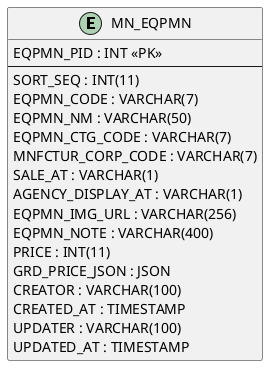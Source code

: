 @startuml

left to right direction

entity "MN_EQPMN" as mnEqpmn {
    EQPMN_PID : INT <<PK>>
    --
    SORT_SEQ : INT(11)
    EQPMN_CODE : VARCHAR(7)
    EQPMN_NM : VARCHAR(50)
    EQPMN_CTG_CODE : VARCHAR(7)
    MNFCTUR_CORP_CODE : VARCHAR(7)
    SALE_AT : VARCHAR(1)
    AGENCY_DISPLAY_AT : VARCHAR(1)
    EQPMN_IMG_URL : VARCHAR(256)
    EQPMN_NOTE : VARCHAR(400)
    PRICE : INT(11)
    GRD_PRICE_JSON : JSON
    CREATOR : VARCHAR(100)
    CREATED_AT : TIMESTAMP
    UPDATER : VARCHAR(100)
    UPDATED_AT : TIMESTAMP
}

@enduml




